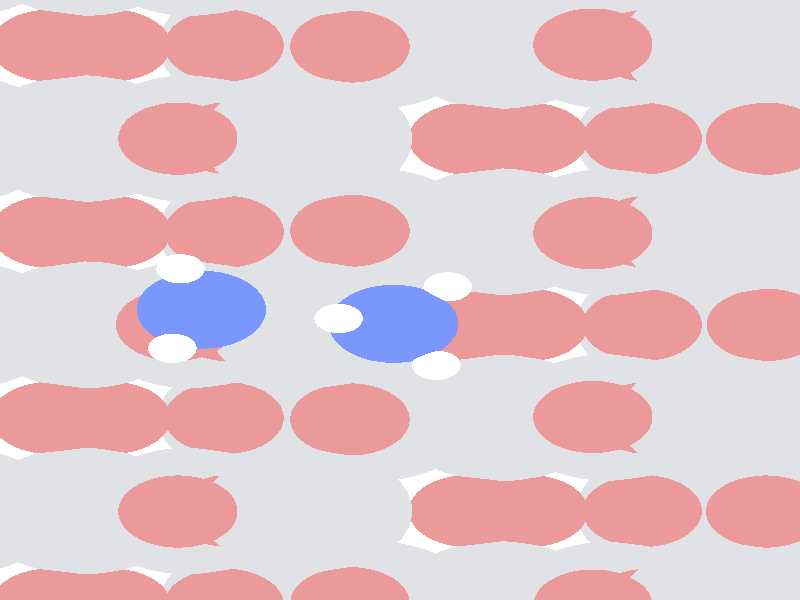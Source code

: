 #include "colors.inc"
#include "finish.inc"

global_settings {assumed_gamma 1 max_trace_level 6}
background {color White}
camera {orthographic
  right -9.91*x up 12.31*y
  direction 1.00*z
  location <0,0,50.00> look_at <0,0,0>}
light_source {<  2.00,   3.00,  125.00> color White
  area_light <0.95, 0, 0>, <0, 0.80, 0>, 5, 4
  adaptive 1 jitter}

#declare simple = finish {phong 0.7}
#declare pale = finish {ambient .5 diffuse .85 roughness .001 specular 0.200 }
#declare intermediate = finish {ambient 0.3 diffuse 0.6 specular 0.10 roughness 0.04 }
#declare vmd = finish {ambient .0 diffuse .65 phong 0.1 phong_size 40. specular 0.500 }
#declare jmol = finish {ambient .2 diffuse .6 specular 1 roughness .001 metallic}
#declare ase2 = finish {ambient 0.05 brilliance 3 diffuse 0.6 metallic specular 0.70 roughness 0.04 reflection 0.15}
#declare mj_mol = finish {ambient .00 diffuse .55 phong 0.0 phong_size 0.specular .250 roughness 0.1 brilliance 0.8 reflection 0.0 }
#declare ase3 = finish {ambient .15 brilliance 2 diffuse .6 metallic specular 1. roughness .001 reflection .0}
#declare glass = finish {ambient .05 diffuse .3 specular 1. roughness .001}
#declare glass2 = finish {ambient .0 diffuse .3 specular 1. reflection .25 roughness .001}
#declare Rcell = 0.100;
#declare Rbond = 0.100;

#macro atom(LOC, R, COL, TRANS, FIN)
  sphere{LOC, R texture{pigment{color COL transmit TRANS} finish{FIN}}}
#end
#macro constrain(LOC, R, COL, TRANS FIN)
union{torus{R, Rcell rotate 45*z texture{pigment{color COL transmit TRANS} finish{FIN}}}
      torus{R, Rcell rotate -45*z texture{pigment{color COL transmit TRANS} finish{FIN}}}
      translate LOC}
#end

atom(< -4.97,  -4.33, -13.07>, 0.74, rgb <0.84, 0.32, 0.33>, 0.0, pale) // #0 
atom(<-10.14,  -6.25, -13.07>, 0.74, rgb <0.84, 0.32, 0.33>, 0.0, pale) // #1 
atom(<-12.03,  -6.25, -12.32>, 1.30, rgb <0.75, 0.76, 0.78>, 0.0, pale) // #2 
atom(< -6.86,  -4.33, -12.32>, 1.30, rgb <0.75, 0.76, 0.78>, 0.0, pale) // #3 
atom(< -3.92,  -4.33, -11.43>, 1.30, rgb <0.75, 0.76, 0.78>, 0.0, pale) // #4 
atom(< -9.09,  -6.25, -11.43>, 1.30, rgb <0.75, 0.76, 0.78>, 0.0, pale) // #5 
atom(< -3.58,  -6.25, -11.57>, 0.74, rgb <0.84, 0.32, 0.33>, 0.0, pale) // #6 
atom(< -8.76,  -4.33, -11.57>, 0.74, rgb <0.84, 0.32, 0.33>, 0.0, pale) // #7 
atom(< -5.82,  -4.33, -10.68>, 0.74, rgb <0.84, 0.32, 0.33>, 0.0, pale) // #8 
atom(<-10.99,  -6.25, -10.68>, 0.74, rgb <0.84, 0.32, 0.33>, 0.0, pale) // #9 
atom(< -7.20,  -6.25, -12.18>, 0.74, rgb <0.84, 0.32, 0.33>, 0.0, pale) // #10 
atom(<-12.37,  -4.33, -12.18>, 0.74, rgb <0.84, 0.32, 0.33>, 0.0, pale) // #11 
atom(< -3.63,  -4.33,  -9.49>, 0.74, rgb <0.84, 0.32, 0.33>, 0.0, pale) // #12 
atom(< -8.81,  -6.25,  -9.49>, 0.74, rgb <0.84, 0.32, 0.33>, 0.0, pale) // #13 
atom(<-10.67,  -6.25,  -8.69>, 1.30, rgb <0.75, 0.76, 0.78>, 0.0, pale) // #14 
atom(< -5.50,  -4.33,  -8.70>, 1.30, rgb <0.75, 0.76, 0.78>, 0.0, pale) // #15 
atom(<-12.95,  -4.33,  -7.93>, 1.30, rgb <0.75, 0.76, 0.78>, 0.0, pale) // #16 
atom(< -7.75,  -6.26,  -7.96>, 1.30, rgb <0.75, 0.76, 0.78>, 0.0, pale) // #17 
atom(<-12.52,  -6.25,  -8.00>, 0.74, rgb <0.84, 0.32, 0.33>, 0.0, pale) // #18 
atom(< -7.34,  -4.33,  -8.03>, 0.74, rgb <0.84, 0.32, 0.33>, 0.0, pale) // #19 
atom(< -4.38,  -4.34,  -7.09>, 0.74, rgb <0.84, 0.32, 0.33>, 0.0, pale) // #20 
atom(< -9.53,  -6.24,  -7.11>, 0.74, rgb <0.84, 0.32, 0.33>, 0.0, pale) // #21 
atom(< -5.85,  -6.25,  -8.61>, 0.74, rgb <0.84, 0.32, 0.33>, 0.0, pale) // #22 
atom(<-11.04,  -4.33,  -8.61>, 0.74, rgb <0.84, 0.32, 0.33>, 0.0, pale) // #23 
atom(<-12.45,  -4.33,  -6.00>, 0.74, rgb <0.84, 0.32, 0.33>, 0.0, pale) // #24 
atom(< -7.25,  -6.25,  -6.01>, 0.74, rgb <0.84, 0.32, 0.33>, 0.0, pale) // #25 
atom(< -9.14,  -6.25,  -5.08>, 1.30, rgb <0.75, 0.76, 0.78>, 0.0, pale) // #26 
atom(< -3.96,  -4.33,  -5.04>, 1.30, rgb <0.75, 0.76, 0.78>, 0.0, pale) // #27 
atom(<-11.49,  -4.33,  -4.48>, 1.30, rgb <0.75, 0.76, 0.78>, 0.0, pale) // #28 
atom(< -6.32,  -6.26,  -4.48>, 1.30, rgb <0.75, 0.76, 0.78>, 0.0, pale) // #29 
atom(<-10.96,  -6.22,  -4.27>, 0.74, rgb <0.84, 0.32, 0.33>, 0.0, pale) // #30 
atom(< -5.81,  -4.34,  -4.26>, 0.74, rgb <0.84, 0.32, 0.33>, 0.0, pale) // #31 
atom(<-13.10,  -4.34,  -3.59>, 0.74, rgb <0.84, 0.32, 0.33>, 0.0, pale) // #32 
atom(< -7.95,  -6.27,  -3.61>, 0.74, rgb <0.84, 0.32, 0.33>, 0.0, pale) // #33 
atom(< -4.33,  -6.25,  -4.99>, 0.74, rgb <0.84, 0.32, 0.33>, 0.0, pale) // #34 
atom(< -9.49,  -4.33,  -5.05>, 0.74, rgb <0.84, 0.32, 0.33>, 0.0, pale) // #35 
atom(< -4.97,  -0.51, -13.07>, 0.74, rgb <0.84, 0.32, 0.33>, 0.0, pale) // #36 
atom(<-10.14,  -2.42, -13.07>, 0.74, rgb <0.84, 0.32, 0.33>, 0.0, pale) // #37 
atom(<-12.03,  -2.42, -12.32>, 1.30, rgb <0.75, 0.76, 0.78>, 0.0, pale) // #38 
atom(< -6.86,  -0.51, -12.32>, 1.30, rgb <0.75, 0.76, 0.78>, 0.0, pale) // #39 
atom(< -3.92,  -0.51, -11.43>, 1.30, rgb <0.75, 0.76, 0.78>, 0.0, pale) // #40 
atom(< -9.09,  -2.42, -11.43>, 1.30, rgb <0.75, 0.76, 0.78>, 0.0, pale) // #41 
atom(< -3.58,  -2.42, -11.57>, 0.74, rgb <0.84, 0.32, 0.33>, 0.0, pale) // #42 
atom(< -8.76,  -0.51, -11.57>, 0.74, rgb <0.84, 0.32, 0.33>, 0.0, pale) // #43 
atom(< -5.82,  -0.51, -10.68>, 0.74, rgb <0.84, 0.32, 0.33>, 0.0, pale) // #44 
atom(<-10.99,  -2.42, -10.68>, 0.74, rgb <0.84, 0.32, 0.33>, 0.0, pale) // #45 
atom(< -7.20,  -2.42, -12.18>, 0.74, rgb <0.84, 0.32, 0.33>, 0.0, pale) // #46 
atom(<-12.37,  -0.51, -12.18>, 0.74, rgb <0.84, 0.32, 0.33>, 0.0, pale) // #47 
atom(< -3.62,  -0.51,  -9.46>, 0.74, rgb <0.84, 0.32, 0.33>, 0.0, pale) // #48 
atom(< -8.81,  -2.42,  -9.49>, 0.74, rgb <0.84, 0.32, 0.33>, 0.0, pale) // #49 
atom(<-10.67,  -2.42,  -8.69>, 1.30, rgb <0.75, 0.76, 0.78>, 0.0, pale) // #50 
atom(< -5.44,  -0.51,  -8.68>, 1.30, rgb <0.75, 0.76, 0.78>, 0.0, pale) // #51 
atom(<-12.92,  -0.51,  -7.84>, 1.30, rgb <0.75, 0.76, 0.78>, 0.0, pale) // #52 
atom(< -7.76,  -2.41,  -7.95>, 1.30, rgb <0.75, 0.76, 0.78>, 0.0, pale) // #53 
atom(<-12.52,  -2.42,  -8.00>, 0.74, rgb <0.84, 0.32, 0.33>, 0.0, pale) // #54 
atom(< -7.34,  -0.51,  -8.02>, 0.74, rgb <0.84, 0.32, 0.33>, 0.0, pale) // #55 
atom(< -4.38,  -0.51,  -7.07>, 0.74, rgb <0.84, 0.32, 0.33>, 0.0, pale) // #56 
atom(< -9.53,  -2.43,  -7.11>, 0.74, rgb <0.84, 0.32, 0.33>, 0.0, pale) // #57 
atom(< -5.85,  -2.42,  -8.61>, 0.74, rgb <0.84, 0.32, 0.33>, 0.0, pale) // #58 
atom(<-11.03,  -0.51,  -8.58>, 0.74, rgb <0.84, 0.32, 0.33>, 0.0, pale) // #59 
atom(<-12.44,  -0.52,  -5.92>, 0.74, rgb <0.84, 0.32, 0.33>, 0.0, pale) // #60 
atom(< -7.25,  -2.42,  -6.01>, 0.74, rgb <0.84, 0.32, 0.33>, 0.0, pale) // #61 
atom(< -9.13,  -2.42,  -5.08>, 1.30, rgb <0.75, 0.76, 0.78>, 0.0, pale) // #62 
atom(< -3.91,  -0.51,  -5.00>, 1.30, rgb <0.75, 0.76, 0.78>, 0.0, pale) // #63 
atom(<-11.44,  -0.51,  -4.29>, 1.30, rgb <0.75, 0.76, 0.78>, 0.0, pale) // #64 
atom(< -6.32,  -2.41,  -4.48>, 1.30, rgb <0.75, 0.76, 0.78>, 0.0, pale) // #65 
atom(<-10.96,  -2.45,  -4.26>, 0.74, rgb <0.84, 0.32, 0.33>, 0.0, pale) // #66 
atom(< -5.80,  -0.51,  -4.23>, 0.74, rgb <0.84, 0.32, 0.33>, 0.0, pale) // #67 
atom(<-13.12,  -0.51,  -3.52>, 0.74, rgb <0.84, 0.32, 0.33>, 0.0, pale) // #68 
atom(< -7.95,  -2.40,  -3.61>, 0.74, rgb <0.84, 0.32, 0.33>, 0.0, pale) // #69 
atom(< -4.33,  -2.42,  -4.99>, 0.74, rgb <0.84, 0.32, 0.33>, 0.0, pale) // #70 
atom(< -9.53,  -0.51,  -5.07>, 0.74, rgb <0.84, 0.32, 0.33>, 0.0, pale) // #71 
atom(<-12.81,  -0.20,  -0.53>, 0.80, rgb <0.19, 0.31, 0.97>, 0.0, pale) // #72 
atom(<-13.16,  -0.99,  -0.01>, 0.30, rgb <1.00, 1.00, 1.00>, 0.0, pale) // #73 
atom(<-13.06,   0.64,   0.00>, 0.30, rgb <1.00, 1.00, 1.00>, 0.0, pale) // #74 
atom(<-13.30,  -0.17,  -1.42>, 0.30, rgb <1.00, 1.00, 1.00>, 0.0, pale) // #75 
atom(<-10.42,  -0.49,  -2.27>, 0.80, rgb <0.19, 0.31, 0.97>, 0.0, pale) // #76 
atom(<-11.10,  -0.38,  -1.50>, 0.30, rgb <1.00, 1.00, 1.00>, 0.0, pale) // #77 
atom(< -9.89,  -1.34,  -2.12>, 0.30, rgb <1.00, 1.00, 1.00>, 0.0, pale) // #78 
atom(< -9.75,   0.27,  -2.22>, 0.30, rgb <1.00, 1.00, 1.00>, 0.0, pale) // #79 
atom(< -4.97,   3.31, -13.07>, 0.74, rgb <0.84, 0.32, 0.33>, 0.0, pale) // #80 
atom(<-10.14,   1.40, -13.07>, 0.74, rgb <0.84, 0.32, 0.33>, 0.0, pale) // #81 
atom(<-12.03,   1.40, -12.32>, 1.30, rgb <0.75, 0.76, 0.78>, 0.0, pale) // #82 
atom(< -6.86,   3.31, -12.32>, 1.30, rgb <0.75, 0.76, 0.78>, 0.0, pale) // #83 
atom(< -3.92,   3.31, -11.43>, 1.30, rgb <0.75, 0.76, 0.78>, 0.0, pale) // #84 
atom(< -9.09,   1.40, -11.43>, 1.30, rgb <0.75, 0.76, 0.78>, 0.0, pale) // #85 
atom(< -3.58,   1.40, -11.57>, 0.74, rgb <0.84, 0.32, 0.33>, 0.0, pale) // #86 
atom(< -8.76,   3.31, -11.57>, 0.74, rgb <0.84, 0.32, 0.33>, 0.0, pale) // #87 
atom(< -5.82,   3.31, -10.68>, 0.74, rgb <0.84, 0.32, 0.33>, 0.0, pale) // #88 
atom(<-10.99,   1.40, -10.68>, 0.74, rgb <0.84, 0.32, 0.33>, 0.0, pale) // #89 
atom(< -7.20,   1.40, -12.18>, 0.74, rgb <0.84, 0.32, 0.33>, 0.0, pale) // #90 
atom(<-12.37,   3.31, -12.18>, 0.74, rgb <0.84, 0.32, 0.33>, 0.0, pale) // #91 
atom(< -3.63,   3.31,  -9.49>, 0.74, rgb <0.84, 0.32, 0.33>, 0.0, pale) // #92 
atom(< -8.81,   1.40,  -9.49>, 0.74, rgb <0.84, 0.32, 0.33>, 0.0, pale) // #93 
atom(<-10.67,   1.40,  -8.69>, 1.30, rgb <0.75, 0.76, 0.78>, 0.0, pale) // #94 
atom(< -5.50,   3.31,  -8.70>, 1.30, rgb <0.75, 0.76, 0.78>, 0.0, pale) // #95 
atom(<-12.95,   3.31,  -7.93>, 1.30, rgb <0.75, 0.76, 0.78>, 0.0, pale) // #96 
atom(< -7.75,   1.39,  -7.96>, 1.30, rgb <0.75, 0.76, 0.78>, 0.0, pale) // #97 
atom(<-12.52,   1.40,  -8.00>, 0.74, rgb <0.84, 0.32, 0.33>, 0.0, pale) // #98 
atom(< -7.34,   3.31,  -8.03>, 0.74, rgb <0.84, 0.32, 0.33>, 0.0, pale) // #99 
atom(< -4.38,   3.31,  -7.09>, 0.74, rgb <0.84, 0.32, 0.33>, 0.0, pale) // #100 
atom(< -9.53,   1.41,  -7.11>, 0.74, rgb <0.84, 0.32, 0.33>, 0.0, pale) // #101 
atom(< -5.85,   1.40,  -8.61>, 0.74, rgb <0.84, 0.32, 0.33>, 0.0, pale) // #102 
atom(<-11.04,   3.31,  -8.61>, 0.74, rgb <0.84, 0.32, 0.33>, 0.0, pale) // #103 
atom(<-12.45,   3.32,  -6.00>, 0.74, rgb <0.84, 0.32, 0.33>, 0.0, pale) // #104 
atom(< -7.25,   1.40,  -6.01>, 0.74, rgb <0.84, 0.32, 0.33>, 0.0, pale) // #105 
atom(< -9.14,   1.40,  -5.08>, 1.30, rgb <0.75, 0.76, 0.78>, 0.0, pale) // #106 
atom(< -3.96,   3.31,  -5.04>, 1.30, rgb <0.75, 0.76, 0.78>, 0.0, pale) // #107 
atom(<-11.49,   3.31,  -4.48>, 1.30, rgb <0.75, 0.76, 0.78>, 0.0, pale) // #108 
atom(< -6.32,   1.39,  -4.48>, 1.30, rgb <0.75, 0.76, 0.78>, 0.0, pale) // #109 
atom(<-10.96,   1.42,  -4.27>, 0.74, rgb <0.84, 0.32, 0.33>, 0.0, pale) // #110 
atom(< -5.81,   3.31,  -4.26>, 0.74, rgb <0.84, 0.32, 0.33>, 0.0, pale) // #111 
atom(<-13.10,   3.31,  -3.59>, 0.74, rgb <0.84, 0.32, 0.33>, 0.0, pale) // #112 
atom(< -7.95,   1.37,  -3.61>, 0.74, rgb <0.84, 0.32, 0.33>, 0.0, pale) // #113 
atom(< -4.33,   1.40,  -4.99>, 0.74, rgb <0.84, 0.32, 0.33>, 0.0, pale) // #114 
atom(< -9.49,   3.31,  -5.05>, 0.74, rgb <0.84, 0.32, 0.33>, 0.0, pale) // #115 
atom(< -4.97,   7.13, -13.07>, 0.74, rgb <0.84, 0.32, 0.33>, 0.0, pale) // #116 
atom(<-10.14,   5.22, -13.07>, 0.74, rgb <0.84, 0.32, 0.33>, 0.0, pale) // #117 
atom(<-12.03,   5.22, -12.32>, 1.30, rgb <0.75, 0.76, 0.78>, 0.0, pale) // #118 
atom(< -6.86,   7.13, -12.32>, 1.30, rgb <0.75, 0.76, 0.78>, 0.0, pale) // #119 
atom(< -3.92,   7.13, -11.43>, 1.30, rgb <0.75, 0.76, 0.78>, 0.0, pale) // #120 
atom(< -9.09,   5.22, -11.43>, 1.30, rgb <0.75, 0.76, 0.78>, 0.0, pale) // #121 
atom(< -3.58,   5.22, -11.57>, 0.74, rgb <0.84, 0.32, 0.33>, 0.0, pale) // #122 
atom(< -8.76,   7.13, -11.57>, 0.74, rgb <0.84, 0.32, 0.33>, 0.0, pale) // #123 
atom(< -5.82,   7.13, -10.68>, 0.74, rgb <0.84, 0.32, 0.33>, 0.0, pale) // #124 
atom(<-10.99,   5.22, -10.68>, 0.74, rgb <0.84, 0.32, 0.33>, 0.0, pale) // #125 
atom(< -7.20,   5.22, -12.18>, 0.74, rgb <0.84, 0.32, 0.33>, 0.0, pale) // #126 
atom(<-12.37,   7.13, -12.18>, 0.74, rgb <0.84, 0.32, 0.33>, 0.0, pale) // #127 
atom(< -3.62,   7.13,  -9.46>, 0.74, rgb <0.84, 0.32, 0.33>, 0.0, pale) // #128 
atom(< -8.81,   5.22,  -9.49>, 0.74, rgb <0.84, 0.32, 0.33>, 0.0, pale) // #129 
atom(<-10.67,   5.22,  -8.69>, 1.30, rgb <0.75, 0.76, 0.78>, 0.0, pale) // #130 
atom(< -5.44,   7.13,  -8.68>, 1.30, rgb <0.75, 0.76, 0.78>, 0.0, pale) // #131 
atom(<-12.92,   7.13,  -7.84>, 1.30, rgb <0.75, 0.76, 0.78>, 0.0, pale) // #132 
atom(< -7.76,   5.23,  -7.95>, 1.30, rgb <0.75, 0.76, 0.78>, 0.0, pale) // #133 
atom(<-12.52,   5.22,  -8.00>, 0.74, rgb <0.84, 0.32, 0.33>, 0.0, pale) // #134 
atom(< -7.34,   7.13,  -8.02>, 0.74, rgb <0.84, 0.32, 0.33>, 0.0, pale) // #135 
atom(< -4.38,   7.13,  -7.07>, 0.74, rgb <0.84, 0.32, 0.33>, 0.0, pale) // #136 
atom(< -9.53,   5.21,  -7.11>, 0.74, rgb <0.84, 0.32, 0.33>, 0.0, pale) // #137 
atom(< -5.85,   5.22,  -8.61>, 0.74, rgb <0.84, 0.32, 0.33>, 0.0, pale) // #138 
atom(<-11.03,   7.13,  -8.58>, 0.74, rgb <0.84, 0.32, 0.33>, 0.0, pale) // #139 
atom(<-12.44,   7.13,  -5.92>, 0.74, rgb <0.84, 0.32, 0.33>, 0.0, pale) // #140 
atom(< -7.25,   5.22,  -6.01>, 0.74, rgb <0.84, 0.32, 0.33>, 0.0, pale) // #141 
atom(< -9.13,   5.22,  -5.08>, 1.30, rgb <0.75, 0.76, 0.78>, 0.0, pale) // #142 
atom(< -3.91,   7.13,  -5.00>, 1.30, rgb <0.75, 0.76, 0.78>, 0.0, pale) // #143 
atom(<-11.44,   7.13,  -4.29>, 1.30, rgb <0.75, 0.76, 0.78>, 0.0, pale) // #144 
atom(< -6.32,   5.23,  -4.48>, 1.30, rgb <0.75, 0.76, 0.78>, 0.0, pale) // #145 
atom(<-10.96,   5.20,  -4.26>, 0.74, rgb <0.84, 0.32, 0.33>, 0.0, pale) // #146 
atom(< -5.80,   7.13,  -4.23>, 0.74, rgb <0.84, 0.32, 0.33>, 0.0, pale) // #147 
atom(<-13.12,   7.14,  -3.52>, 0.74, rgb <0.84, 0.32, 0.33>, 0.0, pale) // #148 
atom(< -7.95,   5.24,  -3.61>, 0.74, rgb <0.84, 0.32, 0.33>, 0.0, pale) // #149 
atom(< -4.33,   5.22,  -4.99>, 0.74, rgb <0.84, 0.32, 0.33>, 0.0, pale) // #150 
atom(< -9.53,   7.13,  -5.07>, 0.74, rgb <0.84, 0.32, 0.33>, 0.0, pale) // #151 
atom(<-12.81,   7.45,  -0.53>, 0.80, rgb <0.19, 0.31, 0.97>, 0.0, pale) // #152 
atom(<-13.16,   6.65,  -0.01>, 0.30, rgb <1.00, 1.00, 1.00>, 0.0, pale) // #153 
atom(<-13.06,   8.28,   0.00>, 0.30, rgb <1.00, 1.00, 1.00>, 0.0, pale) // #154 
atom(<-13.30,   7.48,  -1.42>, 0.30, rgb <1.00, 1.00, 1.00>, 0.0, pale) // #155 
atom(<-10.42,   7.16,  -2.27>, 0.80, rgb <0.19, 0.31, 0.97>, 0.0, pale) // #156 
atom(<-11.10,   7.26,  -1.50>, 0.30, rgb <1.00, 1.00, 1.00>, 0.0, pale) // #157 
atom(< -9.89,   6.30,  -2.12>, 0.30, rgb <1.00, 1.00, 1.00>, 0.0, pale) // #158 
atom(< -9.75,   7.92,  -2.22>, 0.30, rgb <1.00, 1.00, 1.00>, 0.0, pale) // #159 
atom(<  5.37,  -4.33, -13.07>, 0.74, rgb <0.84, 0.32, 0.33>, 0.0, pale) // #160 
atom(<  0.20,  -6.25, -13.07>, 0.74, rgb <0.84, 0.32, 0.33>, 0.0, pale) // #161 
atom(< -1.69,  -6.25, -12.32>, 1.30, rgb <0.75, 0.76, 0.78>, 0.0, pale) // #162 
atom(<  3.48,  -4.33, -12.32>, 1.30, rgb <0.75, 0.76, 0.78>, 0.0, pale) // #163 
atom(<  6.42,  -4.33, -11.43>, 1.30, rgb <0.75, 0.76, 0.78>, 0.0, pale) // #164 
atom(<  1.25,  -6.25, -11.43>, 1.30, rgb <0.75, 0.76, 0.78>, 0.0, pale) // #165 
atom(<  6.76,  -6.25, -11.57>, 0.74, rgb <0.84, 0.32, 0.33>, 0.0, pale) // #166 
atom(<  1.59,  -4.33, -11.57>, 0.74, rgb <0.84, 0.32, 0.33>, 0.0, pale) // #167 
atom(<  4.53,  -4.33, -10.68>, 0.74, rgb <0.84, 0.32, 0.33>, 0.0, pale) // #168 
atom(< -0.65,  -6.25, -10.68>, 0.74, rgb <0.84, 0.32, 0.33>, 0.0, pale) // #169 
atom(<  3.14,  -6.25, -12.18>, 0.74, rgb <0.84, 0.32, 0.33>, 0.0, pale) // #170 
atom(< -2.03,  -4.33, -12.18>, 0.74, rgb <0.84, 0.32, 0.33>, 0.0, pale) // #171 
atom(<  6.71,  -4.33,  -9.49>, 0.74, rgb <0.84, 0.32, 0.33>, 0.0, pale) // #172 
atom(<  1.53,  -6.25,  -9.49>, 0.74, rgb <0.84, 0.32, 0.33>, 0.0, pale) // #173 
atom(< -0.33,  -6.25,  -8.69>, 1.30, rgb <0.75, 0.76, 0.78>, 0.0, pale) // #174 
atom(<  4.84,  -4.33,  -8.70>, 1.30, rgb <0.75, 0.76, 0.78>, 0.0, pale) // #175 
atom(< -2.61,  -4.33,  -7.93>, 1.30, rgb <0.75, 0.76, 0.78>, 0.0, pale) // #176 
atom(<  2.59,  -6.26,  -7.96>, 1.30, rgb <0.75, 0.76, 0.78>, 0.0, pale) // #177 
atom(< -2.18,  -6.25,  -8.00>, 0.74, rgb <0.84, 0.32, 0.33>, 0.0, pale) // #178 
atom(<  3.00,  -4.33,  -8.03>, 0.74, rgb <0.84, 0.32, 0.33>, 0.0, pale) // #179 
atom(<  5.96,  -4.34,  -7.09>, 0.74, rgb <0.84, 0.32, 0.33>, 0.0, pale) // #180 
atom(<  0.81,  -6.24,  -7.11>, 0.74, rgb <0.84, 0.32, 0.33>, 0.0, pale) // #181 
atom(<  4.50,  -6.25,  -8.61>, 0.74, rgb <0.84, 0.32, 0.33>, 0.0, pale) // #182 
atom(< -0.69,  -4.33,  -8.61>, 0.74, rgb <0.84, 0.32, 0.33>, 0.0, pale) // #183 
atom(< -2.10,  -4.33,  -6.00>, 0.74, rgb <0.84, 0.32, 0.33>, 0.0, pale) // #184 
atom(<  3.09,  -6.25,  -6.01>, 0.74, rgb <0.84, 0.32, 0.33>, 0.0, pale) // #185 
atom(<  1.21,  -6.25,  -5.08>, 1.30, rgb <0.75, 0.76, 0.78>, 0.0, pale) // #186 
atom(<  6.38,  -4.33,  -5.04>, 1.30, rgb <0.75, 0.76, 0.78>, 0.0, pale) // #187 
atom(< -1.15,  -4.33,  -4.48>, 1.30, rgb <0.75, 0.76, 0.78>, 0.0, pale) // #188 
atom(<  4.02,  -6.26,  -4.48>, 1.30, rgb <0.75, 0.76, 0.78>, 0.0, pale) // #189 
atom(< -0.62,  -6.22,  -4.27>, 0.74, rgb <0.84, 0.32, 0.33>, 0.0, pale) // #190 
atom(<  4.53,  -4.34,  -4.26>, 0.74, rgb <0.84, 0.32, 0.33>, 0.0, pale) // #191 
atom(< -2.75,  -4.34,  -3.59>, 0.74, rgb <0.84, 0.32, 0.33>, 0.0, pale) // #192 
atom(<  2.39,  -6.27,  -3.61>, 0.74, rgb <0.84, 0.32, 0.33>, 0.0, pale) // #193 
atom(<  6.01,  -6.25,  -4.99>, 0.74, rgb <0.84, 0.32, 0.33>, 0.0, pale) // #194 
atom(<  0.85,  -4.33,  -5.05>, 0.74, rgb <0.84, 0.32, 0.33>, 0.0, pale) // #195 
atom(<  5.37,  -0.51, -13.07>, 0.74, rgb <0.84, 0.32, 0.33>, 0.0, pale) // #196 
atom(<  0.20,  -2.42, -13.07>, 0.74, rgb <0.84, 0.32, 0.33>, 0.0, pale) // #197 
atom(< -1.69,  -2.42, -12.32>, 1.30, rgb <0.75, 0.76, 0.78>, 0.0, pale) // #198 
atom(<  3.48,  -0.51, -12.32>, 1.30, rgb <0.75, 0.76, 0.78>, 0.0, pale) // #199 
atom(<  6.42,  -0.51, -11.43>, 1.30, rgb <0.75, 0.76, 0.78>, 0.0, pale) // #200 
atom(<  1.25,  -2.42, -11.43>, 1.30, rgb <0.75, 0.76, 0.78>, 0.0, pale) // #201 
atom(<  6.76,  -2.42, -11.57>, 0.74, rgb <0.84, 0.32, 0.33>, 0.0, pale) // #202 
atom(<  1.59,  -0.51, -11.57>, 0.74, rgb <0.84, 0.32, 0.33>, 0.0, pale) // #203 
atom(<  4.53,  -0.51, -10.68>, 0.74, rgb <0.84, 0.32, 0.33>, 0.0, pale) // #204 
atom(< -0.65,  -2.42, -10.68>, 0.74, rgb <0.84, 0.32, 0.33>, 0.0, pale) // #205 
atom(<  3.14,  -2.42, -12.18>, 0.74, rgb <0.84, 0.32, 0.33>, 0.0, pale) // #206 
atom(< -2.03,  -0.51, -12.18>, 0.74, rgb <0.84, 0.32, 0.33>, 0.0, pale) // #207 
atom(<  6.72,  -0.51,  -9.46>, 0.74, rgb <0.84, 0.32, 0.33>, 0.0, pale) // #208 
atom(<  1.53,  -2.42,  -9.49>, 0.74, rgb <0.84, 0.32, 0.33>, 0.0, pale) // #209 
atom(< -0.33,  -2.42,  -8.69>, 1.30, rgb <0.75, 0.76, 0.78>, 0.0, pale) // #210 
atom(<  4.90,  -0.51,  -8.68>, 1.30, rgb <0.75, 0.76, 0.78>, 0.0, pale) // #211 
atom(< -2.58,  -0.51,  -7.84>, 1.30, rgb <0.75, 0.76, 0.78>, 0.0, pale) // #212 
atom(<  2.59,  -2.41,  -7.95>, 1.30, rgb <0.75, 0.76, 0.78>, 0.0, pale) // #213 
atom(< -2.18,  -2.42,  -8.00>, 0.74, rgb <0.84, 0.32, 0.33>, 0.0, pale) // #214 
atom(<  3.00,  -0.51,  -8.02>, 0.74, rgb <0.84, 0.32, 0.33>, 0.0, pale) // #215 
atom(<  5.96,  -0.51,  -7.07>, 0.74, rgb <0.84, 0.32, 0.33>, 0.0, pale) // #216 
atom(<  0.81,  -2.43,  -7.11>, 0.74, rgb <0.84, 0.32, 0.33>, 0.0, pale) // #217 
atom(<  4.50,  -2.42,  -8.61>, 0.74, rgb <0.84, 0.32, 0.33>, 0.0, pale) // #218 
atom(< -0.68,  -0.51,  -8.58>, 0.74, rgb <0.84, 0.32, 0.33>, 0.0, pale) // #219 
atom(< -2.10,  -0.52,  -5.92>, 0.74, rgb <0.84, 0.32, 0.33>, 0.0, pale) // #220 
atom(<  3.09,  -2.42,  -6.01>, 0.74, rgb <0.84, 0.32, 0.33>, 0.0, pale) // #221 
atom(<  1.21,  -2.42,  -5.08>, 1.30, rgb <0.75, 0.76, 0.78>, 0.0, pale) // #222 
atom(<  6.43,  -0.51,  -5.00>, 1.30, rgb <0.75, 0.76, 0.78>, 0.0, pale) // #223 
atom(< -1.09,  -0.51,  -4.29>, 1.30, rgb <0.75, 0.76, 0.78>, 0.0, pale) // #224 
atom(<  4.02,  -2.41,  -4.48>, 1.30, rgb <0.75, 0.76, 0.78>, 0.0, pale) // #225 
atom(< -0.62,  -2.45,  -4.26>, 0.74, rgb <0.84, 0.32, 0.33>, 0.0, pale) // #226 
atom(<  4.54,  -0.51,  -4.23>, 0.74, rgb <0.84, 0.32, 0.33>, 0.0, pale) // #227 
atom(< -2.78,  -0.51,  -3.52>, 0.74, rgb <0.84, 0.32, 0.33>, 0.0, pale) // #228 
atom(<  2.39,  -2.40,  -3.61>, 0.74, rgb <0.84, 0.32, 0.33>, 0.0, pale) // #229 
atom(<  6.01,  -2.42,  -4.99>, 0.74, rgb <0.84, 0.32, 0.33>, 0.0, pale) // #230 
atom(<  0.82,  -0.51,  -5.07>, 0.74, rgb <0.84, 0.32, 0.33>, 0.0, pale) // #231 
atom(< -2.46,  -0.20,  -0.53>, 0.80, rgb <0.19, 0.31, 0.97>, 0.0, pale) // #232 
atom(< -2.82,  -0.99,  -0.01>, 0.30, rgb <1.00, 1.00, 1.00>, 0.0, pale) // #233 
atom(< -2.72,   0.64,   0.00>, 0.30, rgb <1.00, 1.00, 1.00>, 0.0, pale) // #234 
atom(< -2.96,  -0.17,  -1.42>, 0.30, rgb <1.00, 1.00, 1.00>, 0.0, pale) // #235 
atom(< -0.08,  -0.49,  -2.27>, 0.80, rgb <0.19, 0.31, 0.97>, 0.0, pale) // #236 
atom(< -0.76,  -0.38,  -1.50>, 0.30, rgb <1.00, 1.00, 1.00>, 0.0, pale) // #237 
atom(<  0.45,  -1.34,  -2.12>, 0.30, rgb <1.00, 1.00, 1.00>, 0.0, pale) // #238 
atom(<  0.59,   0.27,  -2.22>, 0.30, rgb <1.00, 1.00, 1.00>, 0.0, pale) // #239 
atom(<  5.37,   3.31, -13.07>, 0.74, rgb <0.84, 0.32, 0.33>, 0.0, pale) // #240 
atom(<  0.20,   1.40, -13.07>, 0.74, rgb <0.84, 0.32, 0.33>, 0.0, pale) // #241 
atom(< -1.69,   1.40, -12.32>, 1.30, rgb <0.75, 0.76, 0.78>, 0.0, pale) // #242 
atom(<  3.48,   3.31, -12.32>, 1.30, rgb <0.75, 0.76, 0.78>, 0.0, pale) // #243 
atom(<  6.42,   3.31, -11.43>, 1.30, rgb <0.75, 0.76, 0.78>, 0.0, pale) // #244 
atom(<  1.25,   1.40, -11.43>, 1.30, rgb <0.75, 0.76, 0.78>, 0.0, pale) // #245 
atom(<  6.76,   1.40, -11.57>, 0.74, rgb <0.84, 0.32, 0.33>, 0.0, pale) // #246 
atom(<  1.59,   3.31, -11.57>, 0.74, rgb <0.84, 0.32, 0.33>, 0.0, pale) // #247 
atom(<  4.53,   3.31, -10.68>, 0.74, rgb <0.84, 0.32, 0.33>, 0.0, pale) // #248 
atom(< -0.65,   1.40, -10.68>, 0.74, rgb <0.84, 0.32, 0.33>, 0.0, pale) // #249 
atom(<  3.14,   1.40, -12.18>, 0.74, rgb <0.84, 0.32, 0.33>, 0.0, pale) // #250 
atom(< -2.03,   3.31, -12.18>, 0.74, rgb <0.84, 0.32, 0.33>, 0.0, pale) // #251 
atom(<  6.71,   3.31,  -9.49>, 0.74, rgb <0.84, 0.32, 0.33>, 0.0, pale) // #252 
atom(<  1.53,   1.40,  -9.49>, 0.74, rgb <0.84, 0.32, 0.33>, 0.0, pale) // #253 
atom(< -0.33,   1.40,  -8.69>, 1.30, rgb <0.75, 0.76, 0.78>, 0.0, pale) // #254 
atom(<  4.84,   3.31,  -8.70>, 1.30, rgb <0.75, 0.76, 0.78>, 0.0, pale) // #255 
atom(< -2.61,   3.31,  -7.93>, 1.30, rgb <0.75, 0.76, 0.78>, 0.0, pale) // #256 
atom(<  2.59,   1.39,  -7.96>, 1.30, rgb <0.75, 0.76, 0.78>, 0.0, pale) // #257 
atom(< -2.18,   1.40,  -8.00>, 0.74, rgb <0.84, 0.32, 0.33>, 0.0, pale) // #258 
atom(<  3.00,   3.31,  -8.03>, 0.74, rgb <0.84, 0.32, 0.33>, 0.0, pale) // #259 
atom(<  5.96,   3.31,  -7.09>, 0.74, rgb <0.84, 0.32, 0.33>, 0.0, pale) // #260 
atom(<  0.81,   1.41,  -7.11>, 0.74, rgb <0.84, 0.32, 0.33>, 0.0, pale) // #261 
atom(<  4.50,   1.40,  -8.61>, 0.74, rgb <0.84, 0.32, 0.33>, 0.0, pale) // #262 
atom(< -0.69,   3.31,  -8.61>, 0.74, rgb <0.84, 0.32, 0.33>, 0.0, pale) // #263 
atom(< -2.10,   3.32,  -6.00>, 0.74, rgb <0.84, 0.32, 0.33>, 0.0, pale) // #264 
atom(<  3.09,   1.40,  -6.01>, 0.74, rgb <0.84, 0.32, 0.33>, 0.0, pale) // #265 
atom(<  1.21,   1.40,  -5.08>, 1.30, rgb <0.75, 0.76, 0.78>, 0.0, pale) // #266 
atom(<  6.38,   3.31,  -5.04>, 1.30, rgb <0.75, 0.76, 0.78>, 0.0, pale) // #267 
atom(< -1.15,   3.31,  -4.48>, 1.30, rgb <0.75, 0.76, 0.78>, 0.0, pale) // #268 
atom(<  4.02,   1.39,  -4.48>, 1.30, rgb <0.75, 0.76, 0.78>, 0.0, pale) // #269 
atom(< -0.62,   1.42,  -4.27>, 0.74, rgb <0.84, 0.32, 0.33>, 0.0, pale) // #270 
atom(<  4.53,   3.31,  -4.26>, 0.74, rgb <0.84, 0.32, 0.33>, 0.0, pale) // #271 
atom(< -2.75,   3.31,  -3.59>, 0.74, rgb <0.84, 0.32, 0.33>, 0.0, pale) // #272 
atom(<  2.39,   1.37,  -3.61>, 0.74, rgb <0.84, 0.32, 0.33>, 0.0, pale) // #273 
atom(<  6.01,   1.40,  -4.99>, 0.74, rgb <0.84, 0.32, 0.33>, 0.0, pale) // #274 
atom(<  0.85,   3.31,  -5.05>, 0.74, rgb <0.84, 0.32, 0.33>, 0.0, pale) // #275 
atom(<  5.37,   7.13, -13.07>, 0.74, rgb <0.84, 0.32, 0.33>, 0.0, pale) // #276 
atom(<  0.20,   5.22, -13.07>, 0.74, rgb <0.84, 0.32, 0.33>, 0.0, pale) // #277 
atom(< -1.69,   5.22, -12.32>, 1.30, rgb <0.75, 0.76, 0.78>, 0.0, pale) // #278 
atom(<  3.48,   7.13, -12.32>, 1.30, rgb <0.75, 0.76, 0.78>, 0.0, pale) // #279 
atom(<  6.42,   7.13, -11.43>, 1.30, rgb <0.75, 0.76, 0.78>, 0.0, pale) // #280 
atom(<  1.25,   5.22, -11.43>, 1.30, rgb <0.75, 0.76, 0.78>, 0.0, pale) // #281 
atom(<  6.76,   5.22, -11.57>, 0.74, rgb <0.84, 0.32, 0.33>, 0.0, pale) // #282 
atom(<  1.59,   7.13, -11.57>, 0.74, rgb <0.84, 0.32, 0.33>, 0.0, pale) // #283 
atom(<  4.53,   7.13, -10.68>, 0.74, rgb <0.84, 0.32, 0.33>, 0.0, pale) // #284 
atom(< -0.65,   5.22, -10.68>, 0.74, rgb <0.84, 0.32, 0.33>, 0.0, pale) // #285 
atom(<  3.14,   5.22, -12.18>, 0.74, rgb <0.84, 0.32, 0.33>, 0.0, pale) // #286 
atom(< -2.03,   7.13, -12.18>, 0.74, rgb <0.84, 0.32, 0.33>, 0.0, pale) // #287 
atom(<  6.72,   7.13,  -9.46>, 0.74, rgb <0.84, 0.32, 0.33>, 0.0, pale) // #288 
atom(<  1.53,   5.22,  -9.49>, 0.74, rgb <0.84, 0.32, 0.33>, 0.0, pale) // #289 
atom(< -0.33,   5.22,  -8.69>, 1.30, rgb <0.75, 0.76, 0.78>, 0.0, pale) // #290 
atom(<  4.90,   7.13,  -8.68>, 1.30, rgb <0.75, 0.76, 0.78>, 0.0, pale) // #291 
atom(< -2.58,   7.13,  -7.84>, 1.30, rgb <0.75, 0.76, 0.78>, 0.0, pale) // #292 
atom(<  2.59,   5.23,  -7.95>, 1.30, rgb <0.75, 0.76, 0.78>, 0.0, pale) // #293 
atom(< -2.18,   5.22,  -8.00>, 0.74, rgb <0.84, 0.32, 0.33>, 0.0, pale) // #294 
atom(<  3.00,   7.13,  -8.02>, 0.74, rgb <0.84, 0.32, 0.33>, 0.0, pale) // #295 
atom(<  5.96,   7.13,  -7.07>, 0.74, rgb <0.84, 0.32, 0.33>, 0.0, pale) // #296 
atom(<  0.81,   5.21,  -7.11>, 0.74, rgb <0.84, 0.32, 0.33>, 0.0, pale) // #297 
atom(<  4.50,   5.22,  -8.61>, 0.74, rgb <0.84, 0.32, 0.33>, 0.0, pale) // #298 
atom(< -0.68,   7.13,  -8.58>, 0.74, rgb <0.84, 0.32, 0.33>, 0.0, pale) // #299 
atom(< -2.10,   7.13,  -5.92>, 0.74, rgb <0.84, 0.32, 0.33>, 0.0, pale) // #300 
atom(<  3.09,   5.22,  -6.01>, 0.74, rgb <0.84, 0.32, 0.33>, 0.0, pale) // #301 
atom(<  1.21,   5.22,  -5.08>, 1.30, rgb <0.75, 0.76, 0.78>, 0.0, pale) // #302 
atom(<  6.43,   7.13,  -5.00>, 1.30, rgb <0.75, 0.76, 0.78>, 0.0, pale) // #303 
atom(< -1.09,   7.13,  -4.29>, 1.30, rgb <0.75, 0.76, 0.78>, 0.0, pale) // #304 
atom(<  4.02,   5.23,  -4.48>, 1.30, rgb <0.75, 0.76, 0.78>, 0.0, pale) // #305 
atom(< -0.62,   5.20,  -4.26>, 0.74, rgb <0.84, 0.32, 0.33>, 0.0, pale) // #306 
atom(<  4.54,   7.13,  -4.23>, 0.74, rgb <0.84, 0.32, 0.33>, 0.0, pale) // #307 
atom(< -2.78,   7.14,  -3.52>, 0.74, rgb <0.84, 0.32, 0.33>, 0.0, pale) // #308 
atom(<  2.39,   5.24,  -3.61>, 0.74, rgb <0.84, 0.32, 0.33>, 0.0, pale) // #309 
atom(<  6.01,   5.22,  -4.99>, 0.74, rgb <0.84, 0.32, 0.33>, 0.0, pale) // #310 
atom(<  0.82,   7.13,  -5.07>, 0.74, rgb <0.84, 0.32, 0.33>, 0.0, pale) // #311 
